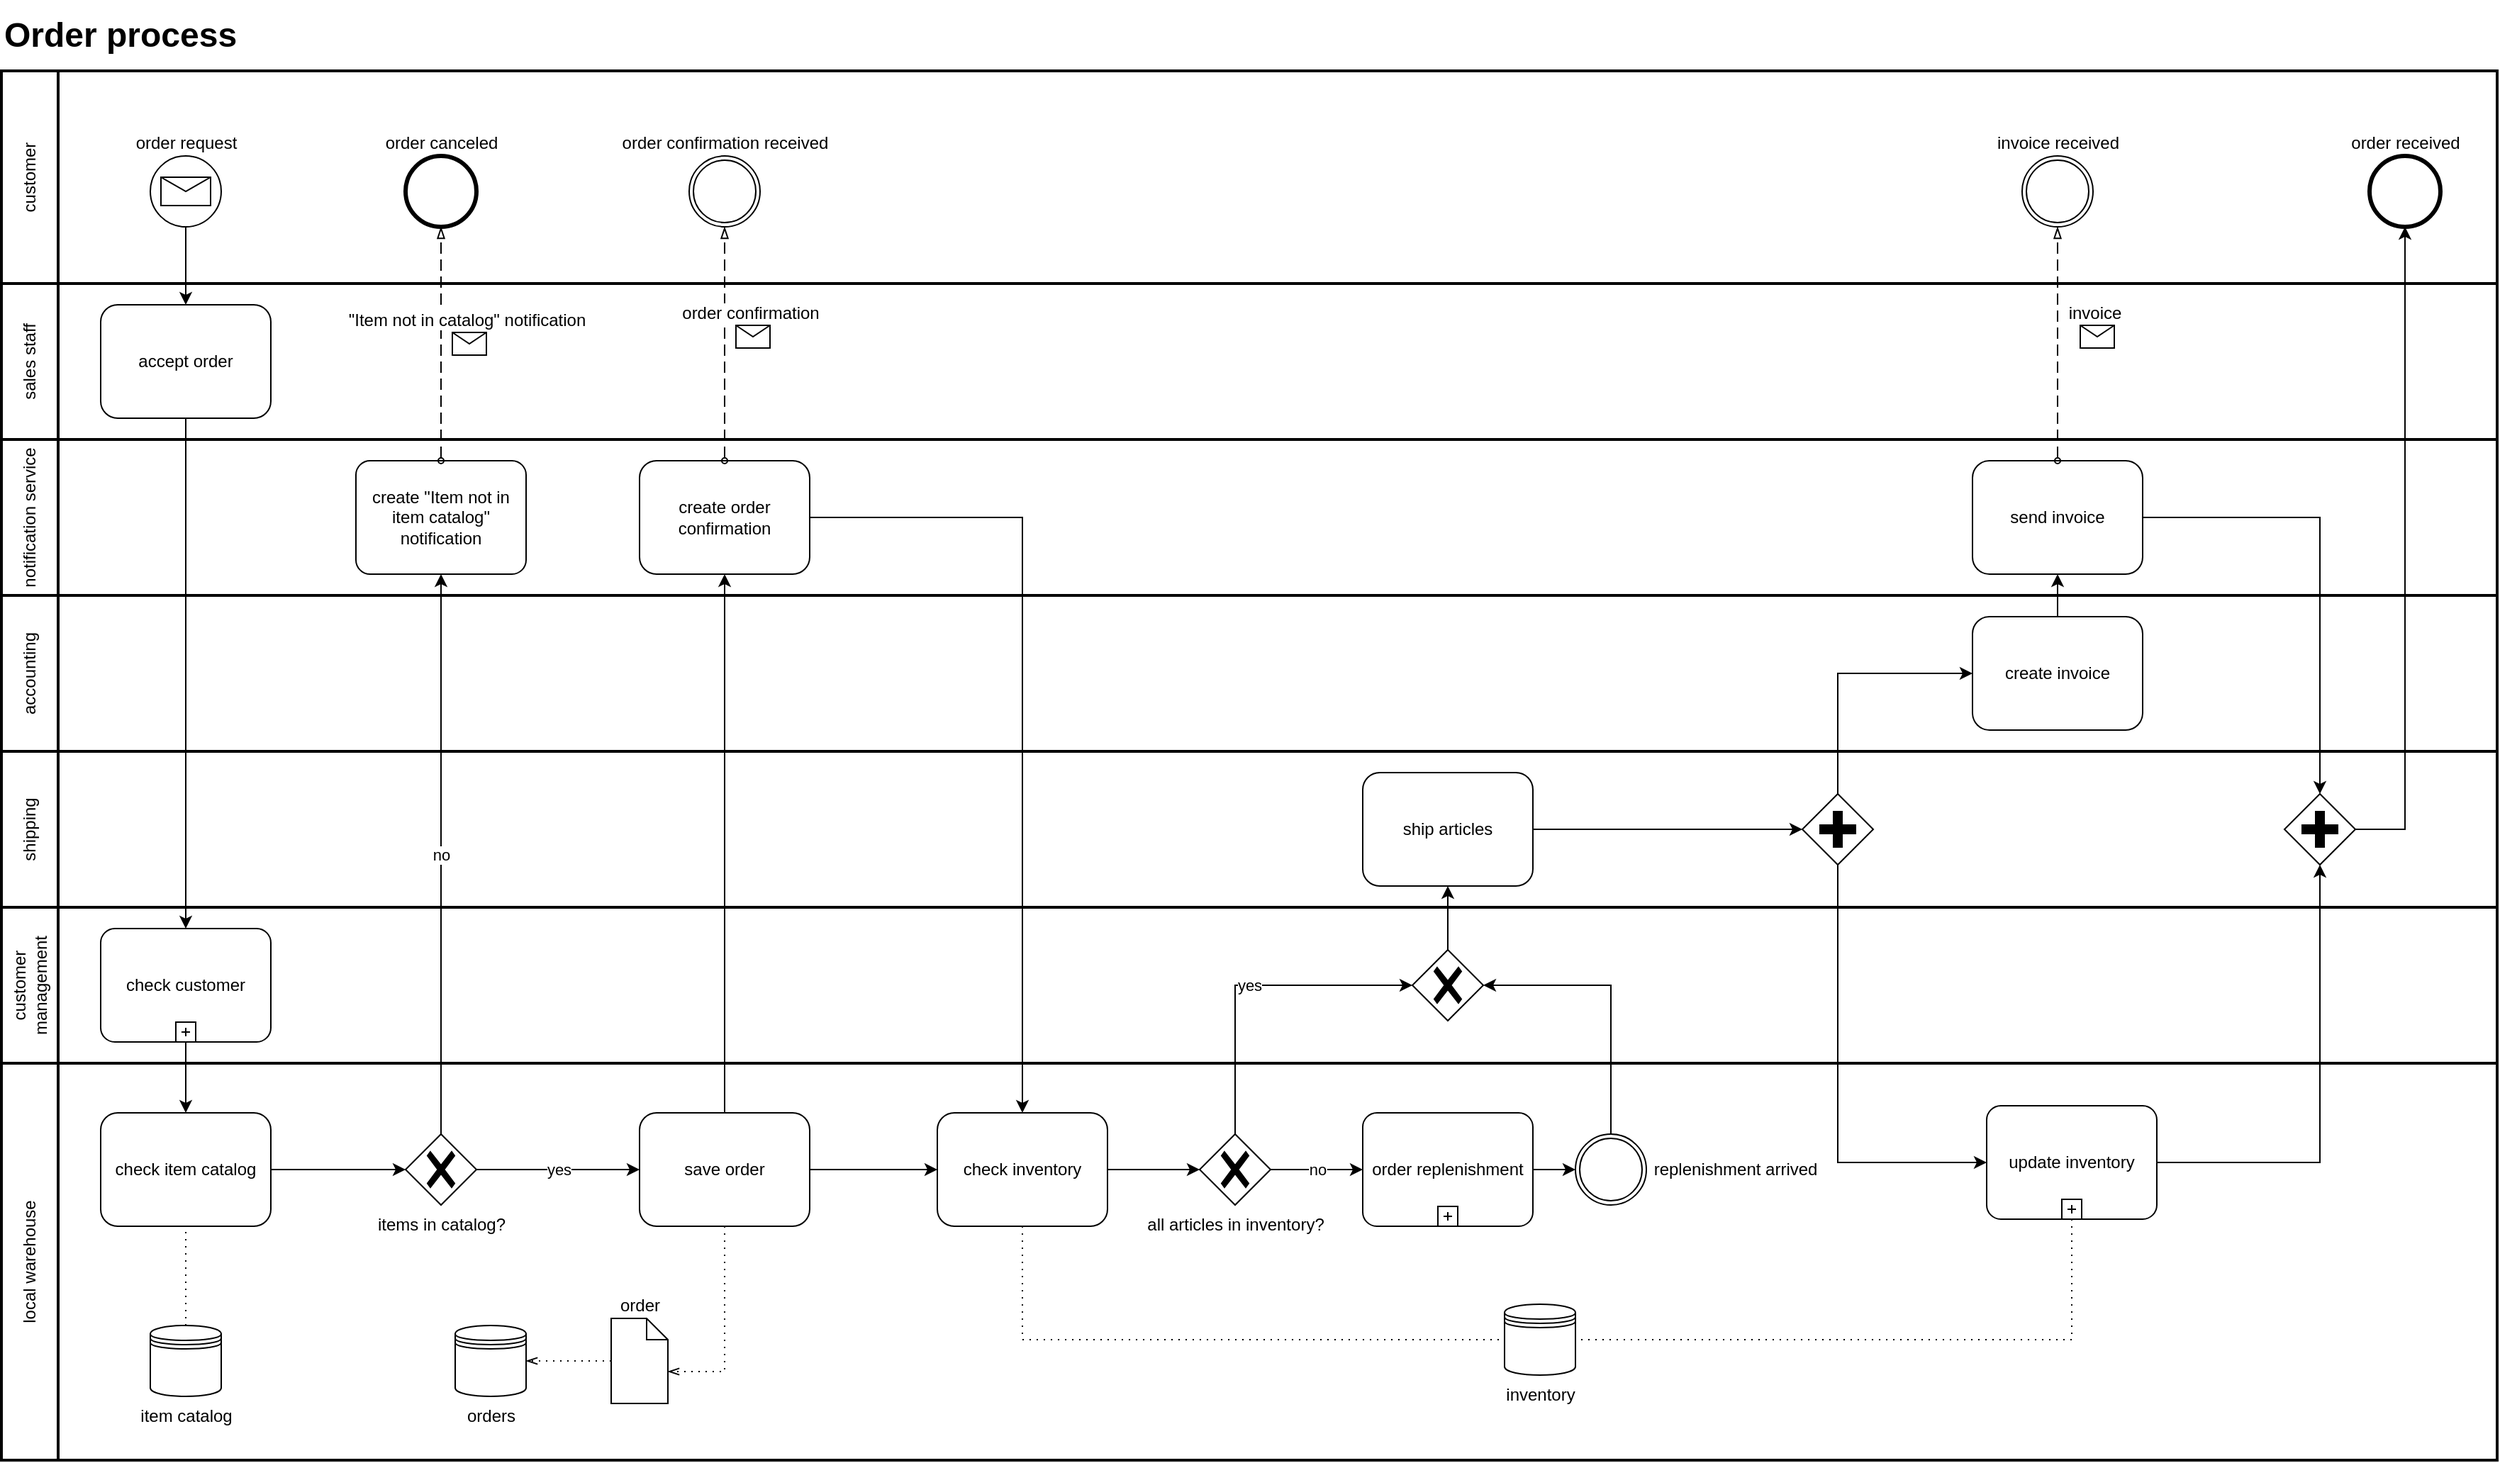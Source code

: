 <mxfile version="23.1.5" type="device">
  <diagram name="Page-1" id="hzpra2lofDzAdFRERjlR">
    <mxGraphModel dx="1750" dy="1035" grid="1" gridSize="10" guides="1" tooltips="1" connect="1" arrows="1" fold="1" page="1" pageScale="1" pageWidth="827" pageHeight="1169" math="0" shadow="0">
      <root>
        <mxCell id="0" />
        <mxCell id="1" parent="0" />
        <mxCell id="yxxhoaD4eO6ZaPYa3Uak-7" value="customer management" style="swimlane;html=1;startSize=40;fontStyle=0;collapsible=0;horizontal=0;swimlaneLine=1;swimlaneFillColor=#ffffff;strokeWidth=2;whiteSpace=wrap;" parent="1" vertex="1">
          <mxGeometry x="30" y="760" width="1760" height="110" as="geometry" />
        </mxCell>
        <mxCell id="qseJRWOYaKlsRWUmHyyh-20" value="check customer" style="points=[[0.25,0,0],[0.5,0,0],[0.75,0,0],[1,0.25,0],[1,0.5,0],[1,0.75,0],[0.75,1,0],[0.5,1,0],[0.25,1,0],[0,0.75,0],[0,0.5,0],[0,0.25,0]];shape=mxgraph.bpmn.task;whiteSpace=wrap;rectStyle=rounded;size=10;html=1;container=1;expand=0;collapsible=0;taskMarker=abstract;isLoopSub=1;" parent="yxxhoaD4eO6ZaPYa3Uak-7" vertex="1">
          <mxGeometry x="70" y="15" width="120" height="80" as="geometry" />
        </mxCell>
        <mxCell id="qseJRWOYaKlsRWUmHyyh-23" value="" style="points=[[0.25,0.25,0],[0.5,0,0],[0.75,0.25,0],[1,0.5,0],[0.75,0.75,0],[0.5,1,0],[0.25,0.75,0],[0,0.5,0]];shape=mxgraph.bpmn.gateway2;html=1;verticalLabelPosition=top;labelBackgroundColor=#ffffff;verticalAlign=bottom;align=center;perimeter=rhombusPerimeter;outlineConnect=0;outline=none;symbol=none;gwType=exclusive;labelPosition=center;" parent="yxxhoaD4eO6ZaPYa3Uak-7" vertex="1">
          <mxGeometry x="995" y="30" width="50" height="50" as="geometry" />
        </mxCell>
        <mxCell id="yxxhoaD4eO6ZaPYa3Uak-5" value="shipping" style="swimlane;html=1;startSize=40;fontStyle=0;collapsible=0;horizontal=0;swimlaneLine=1;swimlaneFillColor=#ffffff;strokeWidth=2;whiteSpace=wrap;" parent="1" vertex="1">
          <mxGeometry x="30" y="650" width="1760" height="110" as="geometry" />
        </mxCell>
        <mxCell id="qseJRWOYaKlsRWUmHyyh-18" value="ship articles" style="html=1;whiteSpace=wrap;rounded=1;" parent="yxxhoaD4eO6ZaPYa3Uak-5" vertex="1">
          <mxGeometry x="960" y="15" width="120" height="80" as="geometry" />
        </mxCell>
        <mxCell id="qseJRWOYaKlsRWUmHyyh-31" value="" style="points=[[0.25,0.25,0],[0.5,0,0],[0.75,0.25,0],[1,0.5,0],[0.75,0.75,0],[0.5,1,0],[0.25,0.75,0],[0,0.5,0]];shape=mxgraph.bpmn.gateway2;html=1;verticalLabelPosition=bottom;labelBackgroundColor=#ffffff;verticalAlign=top;align=center;perimeter=rhombusPerimeter;outlineConnect=0;outline=none;symbol=none;gwType=parallel;" parent="yxxhoaD4eO6ZaPYa3Uak-5" vertex="1">
          <mxGeometry x="1270" y="30" width="50" height="50" as="geometry" />
        </mxCell>
        <mxCell id="qseJRWOYaKlsRWUmHyyh-17" value="" style="edgeStyle=orthogonalEdgeStyle;rounded=0;orthogonalLoop=1;jettySize=auto;html=1;entryX=0;entryY=0.5;entryDx=0;entryDy=0;entryPerimeter=0;" parent="yxxhoaD4eO6ZaPYa3Uak-5" source="qseJRWOYaKlsRWUmHyyh-18" target="qseJRWOYaKlsRWUmHyyh-31" edge="1">
          <mxGeometry relative="1" as="geometry" />
        </mxCell>
        <mxCell id="qseJRWOYaKlsRWUmHyyh-41" value="" style="points=[[0.25,0.25,0],[0.5,0,0],[0.75,0.25,0],[1,0.5,0],[0.75,0.75,0],[0.5,1,0],[0.25,0.75,0],[0,0.5,0]];shape=mxgraph.bpmn.gateway2;html=1;verticalLabelPosition=bottom;labelBackgroundColor=#ffffff;verticalAlign=top;align=center;perimeter=rhombusPerimeter;outlineConnect=0;outline=none;symbol=none;gwType=parallel;" parent="yxxhoaD4eO6ZaPYa3Uak-5" vertex="1">
          <mxGeometry x="1610" y="30" width="50" height="50" as="geometry" />
        </mxCell>
        <mxCell id="yxxhoaD4eO6ZaPYa3Uak-2" value="accounting" style="swimlane;html=1;startSize=40;fontStyle=0;collapsible=0;horizontal=0;swimlaneLine=1;swimlaneFillColor=#ffffff;strokeWidth=2;whiteSpace=wrap;" parent="1" vertex="1">
          <mxGeometry x="30" y="540" width="1760" height="110" as="geometry" />
        </mxCell>
        <mxCell id="qseJRWOYaKlsRWUmHyyh-34" value="create invoice" style="html=1;whiteSpace=wrap;rounded=1;" parent="yxxhoaD4eO6ZaPYa3Uak-2" vertex="1">
          <mxGeometry x="1390" y="15" width="120" height="80" as="geometry" />
        </mxCell>
        <mxCell id="yxxhoaD4eO6ZaPYa3Uak-1" value="notification service" style="swimlane;html=1;startSize=40;fontStyle=0;collapsible=0;horizontal=0;swimlaneLine=1;swimlaneFillColor=#ffffff;strokeWidth=2;whiteSpace=wrap;" parent="1" vertex="1">
          <mxGeometry x="30" y="430" width="1760" height="110" as="geometry" />
        </mxCell>
        <mxCell id="qseJRWOYaKlsRWUmHyyh-61" value="create &quot;Item not in item catalog&quot; notification" style="points=[[0.25,0,0],[0.5,0,0],[0.75,0,0],[1,0.25,0],[1,0.5,0],[1,0.75,0],[0.75,1,0],[0.5,1,0],[0.25,1,0],[0,0.75,0],[0,0.5,0],[0,0.25,0]];shape=mxgraph.bpmn.task;whiteSpace=wrap;rectStyle=rounded;size=10;html=1;container=1;expand=0;collapsible=0;taskMarker=abstract;" parent="yxxhoaD4eO6ZaPYa3Uak-1" vertex="1">
          <mxGeometry x="250" y="15" width="120" height="80" as="geometry" />
        </mxCell>
        <mxCell id="qseJRWOYaKlsRWUmHyyh-46" value="create order confirmation" style="shape=ext;rounded=1;html=1;whiteSpace=wrap;" parent="yxxhoaD4eO6ZaPYa3Uak-1" vertex="1">
          <mxGeometry x="450" y="15" width="120" height="80" as="geometry" />
        </mxCell>
        <mxCell id="yxxhoaD4eO6ZaPYa3Uak-3" value="send invoice" style="html=1;whiteSpace=wrap;rounded=1;" parent="yxxhoaD4eO6ZaPYa3Uak-1" vertex="1">
          <mxGeometry x="1390" y="15" width="120" height="80" as="geometry" />
        </mxCell>
        <mxCell id="qseJRWOYaKlsRWUmHyyh-8" value="local warehouse" style="swimlane;html=1;startSize=40;fontStyle=0;collapsible=0;horizontal=0;swimlaneLine=1;swimlaneFillColor=#ffffff;strokeWidth=2;whiteSpace=wrap;" parent="1" vertex="1">
          <mxGeometry x="30" y="870" width="1760" height="280" as="geometry" />
        </mxCell>
        <mxCell id="yxxhoaD4eO6ZaPYa3Uak-17" value="" style="edgeStyle=orthogonalEdgeStyle;rounded=0;orthogonalLoop=1;jettySize=auto;html=1;" parent="qseJRWOYaKlsRWUmHyyh-8" source="qseJRWOYaKlsRWUmHyyh-10" target="qseJRWOYaKlsRWUmHyyh-12" edge="1">
          <mxGeometry relative="1" as="geometry" />
        </mxCell>
        <mxCell id="qseJRWOYaKlsRWUmHyyh-10" value="save order" style="shape=ext;rounded=1;html=1;whiteSpace=wrap;" parent="qseJRWOYaKlsRWUmHyyh-8" vertex="1">
          <mxGeometry x="450" y="35" width="120" height="80" as="geometry" />
        </mxCell>
        <mxCell id="qseJRWOYaKlsRWUmHyyh-11" value="" style="edgeStyle=orthogonalEdgeStyle;rounded=0;orthogonalLoop=1;jettySize=auto;html=1;" parent="qseJRWOYaKlsRWUmHyyh-8" source="qseJRWOYaKlsRWUmHyyh-12" target="qseJRWOYaKlsRWUmHyyh-21" edge="1">
          <mxGeometry relative="1" as="geometry" />
        </mxCell>
        <mxCell id="qseJRWOYaKlsRWUmHyyh-12" value="check inventory" style="shape=ext;rounded=1;html=1;whiteSpace=wrap;" parent="qseJRWOYaKlsRWUmHyyh-8" vertex="1">
          <mxGeometry x="660" y="35" width="120" height="80" as="geometry" />
        </mxCell>
        <mxCell id="yxxhoaD4eO6ZaPYa3Uak-12" value="" style="edgeStyle=orthogonalEdgeStyle;rounded=0;orthogonalLoop=1;jettySize=auto;html=1;" parent="qseJRWOYaKlsRWUmHyyh-8" source="qseJRWOYaKlsRWUmHyyh-14" target="qseJRWOYaKlsRWUmHyyh-16" edge="1">
          <mxGeometry relative="1" as="geometry" />
        </mxCell>
        <mxCell id="qseJRWOYaKlsRWUmHyyh-14" value="check item catalog" style="shape=ext;rounded=1;html=1;whiteSpace=wrap;" parent="qseJRWOYaKlsRWUmHyyh-8" vertex="1">
          <mxGeometry x="70" y="35" width="120" height="80" as="geometry" />
        </mxCell>
        <mxCell id="qseJRWOYaKlsRWUmHyyh-15" value="item catalog" style="shape=datastore;html=1;labelPosition=center;verticalLabelPosition=bottom;align=center;verticalAlign=top;" parent="qseJRWOYaKlsRWUmHyyh-8" vertex="1">
          <mxGeometry x="105" y="185" width="50" height="50" as="geometry" />
        </mxCell>
        <mxCell id="yxxhoaD4eO6ZaPYa3Uak-14" value="yes" style="edgeStyle=orthogonalEdgeStyle;rounded=0;orthogonalLoop=1;jettySize=auto;html=1;" parent="qseJRWOYaKlsRWUmHyyh-8" source="qseJRWOYaKlsRWUmHyyh-16" target="qseJRWOYaKlsRWUmHyyh-10" edge="1">
          <mxGeometry relative="1" as="geometry" />
        </mxCell>
        <mxCell id="qseJRWOYaKlsRWUmHyyh-16" value="items in catalog?" style="points=[[0.25,0.25,0],[0.5,0,0],[0.75,0.25,0],[1,0.5,0],[0.75,0.75,0],[0.5,1,0],[0.25,0.75,0],[0,0.5,0]];shape=mxgraph.bpmn.gateway2;html=1;verticalLabelPosition=bottom;labelBackgroundColor=#ffffff;verticalAlign=top;align=center;perimeter=rhombusPerimeter;outlineConnect=0;outline=none;symbol=none;gwType=exclusive;labelPosition=center;" parent="qseJRWOYaKlsRWUmHyyh-8" vertex="1">
          <mxGeometry x="285" y="50" width="50" height="50" as="geometry" />
        </mxCell>
        <mxCell id="qseJRWOYaKlsRWUmHyyh-21" value="all articles in inventory?" style="points=[[0.25,0.25,0],[0.5,0,0],[0.75,0.25,0],[1,0.5,0],[0.75,0.75,0],[0.5,1,0],[0.25,0.75,0],[0,0.5,0]];shape=mxgraph.bpmn.gateway2;html=1;verticalLabelPosition=bottom;labelBackgroundColor=#ffffff;verticalAlign=top;align=center;perimeter=rhombusPerimeter;outlineConnect=0;outline=none;symbol=none;gwType=exclusive;labelPosition=center;" parent="qseJRWOYaKlsRWUmHyyh-8" vertex="1">
          <mxGeometry x="845" y="50" width="50" height="50" as="geometry" />
        </mxCell>
        <mxCell id="qseJRWOYaKlsRWUmHyyh-25" value="order replenishment" style="points=[[0.25,0,0],[0.5,0,0],[0.75,0,0],[1,0.25,0],[1,0.5,0],[1,0.75,0],[0.75,1,0],[0.5,1,0],[0.25,1,0],[0,0.75,0],[0,0.5,0],[0,0.25,0]];shape=mxgraph.bpmn.task;whiteSpace=wrap;rectStyle=rounded;size=10;html=1;container=1;expand=0;collapsible=0;taskMarker=abstract;isLoopSub=1;" parent="qseJRWOYaKlsRWUmHyyh-8" vertex="1">
          <mxGeometry x="960" y="35" width="120" height="80" as="geometry" />
        </mxCell>
        <mxCell id="qseJRWOYaKlsRWUmHyyh-26" value="no" style="edgeStyle=orthogonalEdgeStyle;rounded=0;html=1;jettySize=auto;orthogonalLoop=1;entryX=0;entryY=0.5;entryDx=0;entryDy=0;entryPerimeter=0;exitX=1;exitY=0.5;exitDx=0;exitDy=0;exitPerimeter=0;" parent="qseJRWOYaKlsRWUmHyyh-8" source="qseJRWOYaKlsRWUmHyyh-21" target="qseJRWOYaKlsRWUmHyyh-25" edge="1">
          <mxGeometry relative="1" as="geometry">
            <mxPoint x="880" y="100" as="sourcePoint" />
            <mxPoint x="415" y="520.0" as="targetPoint" />
            <Array as="points" />
          </mxGeometry>
        </mxCell>
        <mxCell id="qseJRWOYaKlsRWUmHyyh-28" value="&amp;nbsp;replenishment arrived" style="points=[[0.145,0.145,0],[0.5,0,0],[0.855,0.145,0],[1,0.5,0],[0.855,0.855,0],[0.5,1,0],[0.145,0.855,0],[0,0.5,0]];shape=mxgraph.bpmn.event;html=1;verticalLabelPosition=middle;labelBackgroundColor=#ffffff;verticalAlign=middle;align=left;perimeter=ellipsePerimeter;outlineConnect=0;aspect=fixed;outline=throwing;symbol=general;labelPosition=right;" parent="qseJRWOYaKlsRWUmHyyh-8" vertex="1">
          <mxGeometry x="1110" y="50" width="50" height="50" as="geometry" />
        </mxCell>
        <mxCell id="qseJRWOYaKlsRWUmHyyh-29" style="edgeStyle=orthogonalEdgeStyle;rounded=0;html=1;jettySize=auto;orthogonalLoop=1;exitX=1;exitY=0.5;exitDx=0;exitDy=0;exitPerimeter=0;entryX=0;entryY=0.5;entryDx=0;entryDy=0;entryPerimeter=0;" parent="qseJRWOYaKlsRWUmHyyh-8" source="qseJRWOYaKlsRWUmHyyh-25" target="qseJRWOYaKlsRWUmHyyh-28" edge="1">
          <mxGeometry relative="1" as="geometry">
            <mxPoint x="550" y="680" as="sourcePoint" />
            <mxPoint x="595" y="865" as="targetPoint" />
          </mxGeometry>
        </mxCell>
        <mxCell id="qseJRWOYaKlsRWUmHyyh-35" value="update inventory" style="points=[[0.25,0,0],[0.5,0,0],[0.75,0,0],[1,0.25,0],[1,0.5,0],[1,0.75,0],[0.75,1,0],[0.5,1,0],[0.25,1,0],[0,0.75,0],[0,0.5,0],[0,0.25,0]];shape=mxgraph.bpmn.task;whiteSpace=wrap;rectStyle=rounded;size=10;html=1;container=1;expand=0;collapsible=0;taskMarker=abstract;isLoopSub=1;" parent="qseJRWOYaKlsRWUmHyyh-8" vertex="1">
          <mxGeometry x="1400" y="30" width="120" height="80" as="geometry" />
        </mxCell>
        <mxCell id="qseJRWOYaKlsRWUmHyyh-36" value="orders" style="shape=datastore;html=1;labelPosition=center;verticalLabelPosition=bottom;align=center;verticalAlign=top;" parent="qseJRWOYaKlsRWUmHyyh-8" vertex="1">
          <mxGeometry x="320" y="185" width="50" height="50" as="geometry" />
        </mxCell>
        <mxCell id="qseJRWOYaKlsRWUmHyyh-37" value="order" style="shape=mxgraph.bpmn.data;labelPosition=center;verticalLabelPosition=top;align=center;verticalAlign=bottom;size=15;html=1;" parent="qseJRWOYaKlsRWUmHyyh-8" vertex="1">
          <mxGeometry x="430" y="180" width="40" height="60" as="geometry" />
        </mxCell>
        <mxCell id="qseJRWOYaKlsRWUmHyyh-49" value="" style="edgeStyle=elbowEdgeStyle;fontSize=12;html=1;endFill=0;startFill=0;endSize=6;startSize=6;dashed=1;dashPattern=1 4;endArrow=none;startArrow=none;rounded=0;exitX=0.5;exitY=0;exitDx=0;exitDy=0;entryX=0.5;entryY=1;entryDx=0;entryDy=0;" parent="qseJRWOYaKlsRWUmHyyh-8" source="qseJRWOYaKlsRWUmHyyh-15" target="qseJRWOYaKlsRWUmHyyh-14" edge="1">
          <mxGeometry width="160" relative="1" as="geometry">
            <mxPoint x="260" y="-30" as="sourcePoint" />
            <mxPoint x="150" y="-130" as="targetPoint" />
          </mxGeometry>
        </mxCell>
        <mxCell id="qseJRWOYaKlsRWUmHyyh-66" value="inventory" style="shape=datastore;html=1;labelPosition=center;verticalLabelPosition=bottom;align=center;verticalAlign=top;" parent="qseJRWOYaKlsRWUmHyyh-8" vertex="1">
          <mxGeometry x="1060" y="170" width="50" height="50" as="geometry" />
        </mxCell>
        <mxCell id="qseJRWOYaKlsRWUmHyyh-71" value="" style="edgeStyle=elbowEdgeStyle;fontSize=12;html=1;endFill=0;startFill=0;endSize=6;startSize=6;dashed=1;dashPattern=1 4;endArrow=none;startArrow=none;rounded=0;entryX=0;entryY=0.5;entryDx=0;entryDy=0;exitX=0.5;exitY=1;exitDx=0;exitDy=0;labelPosition=left;verticalLabelPosition=middle;align=right;verticalAlign=middle;" parent="qseJRWOYaKlsRWUmHyyh-8" source="qseJRWOYaKlsRWUmHyyh-12" target="qseJRWOYaKlsRWUmHyyh-66" edge="1">
          <mxGeometry width="160" relative="1" as="geometry">
            <mxPoint x="760" y="110" as="sourcePoint" />
            <mxPoint x="950" y="80" as="targetPoint" />
            <Array as="points">
              <mxPoint x="720" y="170" />
            </Array>
          </mxGeometry>
        </mxCell>
        <mxCell id="qseJRWOYaKlsRWUmHyyh-72" value="" style="edgeStyle=elbowEdgeStyle;fontSize=12;html=1;endFill=0;startFill=0;endSize=6;startSize=6;dashed=1;dashPattern=1 4;endArrow=none;startArrow=none;rounded=0;exitX=0.5;exitY=1;exitDx=0;exitDy=0;exitPerimeter=0;entryX=1;entryY=0.5;entryDx=0;entryDy=0;" parent="qseJRWOYaKlsRWUmHyyh-8" source="qseJRWOYaKlsRWUmHyyh-35" target="qseJRWOYaKlsRWUmHyyh-66" edge="1">
          <mxGeometry width="160" relative="1" as="geometry">
            <mxPoint x="890" y="80" as="sourcePoint" />
            <mxPoint x="1170" y="80" as="targetPoint" />
            <Array as="points">
              <mxPoint x="1460" y="160" />
            </Array>
          </mxGeometry>
        </mxCell>
        <mxCell id="yxxhoaD4eO6ZaPYa3Uak-15" value="" style="edgeStyle=elbowEdgeStyle;fontSize=12;html=1;endFill=0;startFill=0;endSize=6;startSize=6;dashed=1;dashPattern=1 4;endArrow=openThin;startArrow=none;rounded=0;exitX=0.5;exitY=1;exitDx=0;exitDy=0;entryX=0;entryY=0;entryDx=40;entryDy=37.5;entryPerimeter=0;" parent="qseJRWOYaKlsRWUmHyyh-8" source="qseJRWOYaKlsRWUmHyyh-10" target="qseJRWOYaKlsRWUmHyyh-37" edge="1">
          <mxGeometry width="160" relative="1" as="geometry">
            <mxPoint x="530" y="170" as="sourcePoint" />
            <mxPoint x="690" y="170" as="targetPoint" />
            <Array as="points">
              <mxPoint x="510" y="170" />
            </Array>
          </mxGeometry>
        </mxCell>
        <mxCell id="yxxhoaD4eO6ZaPYa3Uak-16" value="" style="edgeStyle=elbowEdgeStyle;fontSize=12;html=1;endFill=0;startFill=0;endSize=6;startSize=6;dashed=1;dashPattern=1 4;endArrow=openThin;startArrow=none;rounded=0;exitX=0;exitY=0.5;exitDx=0;exitDy=0;exitPerimeter=0;entryX=1;entryY=0.5;entryDx=0;entryDy=0;" parent="qseJRWOYaKlsRWUmHyyh-8" source="qseJRWOYaKlsRWUmHyyh-37" target="qseJRWOYaKlsRWUmHyyh-36" edge="1">
          <mxGeometry width="160" relative="1" as="geometry">
            <mxPoint x="170" y="220" as="sourcePoint" />
            <mxPoint x="370" y="240" as="targetPoint" />
          </mxGeometry>
        </mxCell>
        <mxCell id="qseJRWOYaKlsRWUmHyyh-1" value="sales staff" style="swimlane;html=1;startSize=40;fontStyle=0;collapsible=0;horizontal=0;swimlaneLine=1;swimlaneFillColor=#ffffff;strokeWidth=2;whiteSpace=wrap;" parent="1" vertex="1">
          <mxGeometry x="30" y="320" width="1760" height="110" as="geometry" />
        </mxCell>
        <mxCell id="qseJRWOYaKlsRWUmHyyh-2" value="accept order" style="shape=ext;rounded=1;html=1;whiteSpace=wrap;" parent="qseJRWOYaKlsRWUmHyyh-1" vertex="1">
          <mxGeometry x="70" y="15" width="120" height="80" as="geometry" />
        </mxCell>
        <mxCell id="qseJRWOYaKlsRWUmHyyh-3" value="customer" style="swimlane;html=1;startSize=40;fontStyle=0;collapsible=0;horizontal=0;swimlaneLine=1;swimlaneFillColor=#ffffff;strokeWidth=2;whiteSpace=wrap;" parent="1" vertex="1">
          <mxGeometry x="30" y="170" width="1760" height="150" as="geometry" />
        </mxCell>
        <mxCell id="qseJRWOYaKlsRWUmHyyh-4" value="order request" style="points=[[0.145,0.145,0],[0.5,0,0],[0.855,0.145,0],[1,0.5,0],[0.855,0.855,0],[0.5,1,0],[0.145,0.855,0],[0,0.5,0]];shape=mxgraph.bpmn.event;html=1;verticalLabelPosition=top;labelBackgroundColor=#ffffff;verticalAlign=bottom;align=center;perimeter=ellipsePerimeter;outlineConnect=0;aspect=fixed;outline=standard;symbol=message;labelPosition=center;" parent="qseJRWOYaKlsRWUmHyyh-3" vertex="1">
          <mxGeometry x="105" y="60" width="50" height="50" as="geometry" />
        </mxCell>
        <mxCell id="qseJRWOYaKlsRWUmHyyh-5" value="order confirmation received" style="points=[[0.145,0.145,0],[0.5,0,0],[0.855,0.145,0],[1,0.5,0],[0.855,0.855,0],[0.5,1,0],[0.145,0.855,0],[0,0.5,0]];shape=mxgraph.bpmn.event;html=1;verticalLabelPosition=top;labelBackgroundColor=#ffffff;verticalAlign=bottom;align=center;perimeter=ellipsePerimeter;outlineConnect=0;aspect=fixed;outline=throwing;symbol=general;labelPosition=center;" parent="qseJRWOYaKlsRWUmHyyh-3" vertex="1">
          <mxGeometry x="485" y="60" width="50" height="50" as="geometry" />
        </mxCell>
        <mxCell id="qseJRWOYaKlsRWUmHyyh-6" value="invoice received" style="points=[[0.145,0.145,0],[0.5,0,0],[0.855,0.145,0],[1,0.5,0],[0.855,0.855,0],[0.5,1,0],[0.145,0.855,0],[0,0.5,0]];shape=mxgraph.bpmn.event;html=1;verticalLabelPosition=top;labelBackgroundColor=#ffffff;verticalAlign=bottom;align=center;perimeter=ellipsePerimeter;outlineConnect=0;aspect=fixed;outline=throwing;symbol=general;labelPosition=center;" parent="qseJRWOYaKlsRWUmHyyh-3" vertex="1">
          <mxGeometry x="1425" y="60" width="50" height="50" as="geometry" />
        </mxCell>
        <mxCell id="qseJRWOYaKlsRWUmHyyh-7" value="order received" style="points=[[0.145,0.145,0],[0.5,0,0],[0.855,0.145,0],[1,0.5,0],[0.855,0.855,0],[0.5,1,0],[0.145,0.855,0],[0,0.5,0]];shape=mxgraph.bpmn.event;html=1;verticalLabelPosition=top;labelBackgroundColor=#ffffff;verticalAlign=bottom;align=center;perimeter=ellipsePerimeter;outlineConnect=0;aspect=fixed;outline=end;symbol=terminate2;labelPosition=center;" parent="qseJRWOYaKlsRWUmHyyh-3" vertex="1">
          <mxGeometry x="1670" y="60" width="50" height="50" as="geometry" />
        </mxCell>
        <mxCell id="qseJRWOYaKlsRWUmHyyh-63" value="order canceled" style="points=[[0.145,0.145,0],[0.5,0,0],[0.855,0.145,0],[1,0.5,0],[0.855,0.855,0],[0.5,1,0],[0.145,0.855,0],[0,0.5,0]];shape=mxgraph.bpmn.event;html=1;verticalLabelPosition=top;labelBackgroundColor=#ffffff;verticalAlign=bottom;align=center;perimeter=ellipsePerimeter;outlineConnect=0;aspect=fixed;outline=end;symbol=terminate2;labelPosition=center;" parent="qseJRWOYaKlsRWUmHyyh-3" vertex="1">
          <mxGeometry x="285" y="60" width="50" height="50" as="geometry" />
        </mxCell>
        <mxCell id="qseJRWOYaKlsRWUmHyyh-50" style="edgeStyle=orthogonalEdgeStyle;rounded=0;orthogonalLoop=1;jettySize=auto;html=1;exitX=0.5;exitY=1;exitDx=0;exitDy=0;exitPerimeter=0;entryX=0.5;entryY=0;entryDx=0;entryDy=0;" parent="1" source="qseJRWOYaKlsRWUmHyyh-4" target="qseJRWOYaKlsRWUmHyyh-2" edge="1">
          <mxGeometry relative="1" as="geometry" />
        </mxCell>
        <mxCell id="qseJRWOYaKlsRWUmHyyh-54" value="" style="endArrow=blockThin;html=1;labelPosition=center;verticalLabelPosition=top;align=center;verticalAlign=bottom;dashed=1;dashPattern=8 4;endFill=0;startArrow=oval;startFill=0;endSize=6;startSize=4;rounded=0;entryX=0.5;entryY=1;entryDx=0;entryDy=0;entryPerimeter=0;exitX=0.5;exitY=0;exitDx=0;exitDy=0;" parent="1" source="yxxhoaD4eO6ZaPYa3Uak-3" target="qseJRWOYaKlsRWUmHyyh-6" edge="1">
          <mxGeometry x="0.429" y="-10" relative="1" as="geometry">
            <mxPoint x="1480" y="550" as="sourcePoint" />
            <mxPoint x="1190" y="570" as="targetPoint" />
            <mxPoint as="offset" />
          </mxGeometry>
        </mxCell>
        <mxCell id="qseJRWOYaKlsRWUmHyyh-55" value="invoice" style="shape=message;html=1;outlineConnect=0;labelPosition=center;verticalLabelPosition=top;align=center;verticalAlign=bottom;spacingRight=5;labelBackgroundColor=#ffffff;" parent="qseJRWOYaKlsRWUmHyyh-54" vertex="1">
          <mxGeometry width="24" height="16" relative="1" as="geometry">
            <mxPoint x="16" y="-13" as="offset" />
          </mxGeometry>
        </mxCell>
        <mxCell id="qseJRWOYaKlsRWUmHyyh-56" style="edgeStyle=orthogonalEdgeStyle;rounded=0;orthogonalLoop=1;jettySize=auto;html=1;exitX=1;exitY=0.5;exitDx=0;exitDy=0;exitPerimeter=0;entryX=0.5;entryY=1;entryDx=0;entryDy=0;entryPerimeter=0;" parent="1" source="qseJRWOYaKlsRWUmHyyh-41" target="qseJRWOYaKlsRWUmHyyh-7" edge="1">
          <mxGeometry relative="1" as="geometry" />
        </mxCell>
        <mxCell id="qseJRWOYaKlsRWUmHyyh-58" value="Order process" style="text;html=1;align=left;verticalAlign=middle;whiteSpace=wrap;rounded=0;fontSize=24;fontStyle=1" parent="1" vertex="1">
          <mxGeometry x="30" y="120" width="200" height="50" as="geometry" />
        </mxCell>
        <mxCell id="qseJRWOYaKlsRWUmHyyh-73" value="" style="endArrow=blockThin;html=1;labelPosition=left;verticalLabelPosition=middle;align=right;verticalAlign=middle;dashed=1;dashPattern=8 4;endFill=0;startArrow=oval;startFill=0;endSize=6;startSize=4;rounded=0;entryX=0.5;entryY=1;entryDx=0;entryDy=0;entryPerimeter=0;exitX=0.5;exitY=0;exitDx=0;exitDy=0;exitPerimeter=0;" parent="1" source="qseJRWOYaKlsRWUmHyyh-61" target="qseJRWOYaKlsRWUmHyyh-63" edge="1">
          <mxGeometry relative="1" as="geometry">
            <mxPoint x="425" y="510" as="sourcePoint" />
            <mxPoint x="423" y="310" as="targetPoint" />
          </mxGeometry>
        </mxCell>
        <mxCell id="qseJRWOYaKlsRWUmHyyh-74" value="&quot;Item not in catalog&quot; notification" style="shape=message;html=1;outlineConnect=0;labelPosition=center;verticalLabelPosition=top;align=center;verticalAlign=bottom;spacingRight=5;labelBackgroundColor=#ffffff;" parent="qseJRWOYaKlsRWUmHyyh-73" vertex="1">
          <mxGeometry width="24" height="16" relative="1" as="geometry">
            <mxPoint x="8" y="-8" as="offset" />
          </mxGeometry>
        </mxCell>
        <mxCell id="qseJRWOYaKlsRWUmHyyh-9" value="" style="edgeStyle=orthogonalEdgeStyle;rounded=0;orthogonalLoop=1;jettySize=auto;html=1;" parent="1" source="qseJRWOYaKlsRWUmHyyh-10" target="qseJRWOYaKlsRWUmHyyh-46" edge="1">
          <mxGeometry relative="1" as="geometry" />
        </mxCell>
        <mxCell id="qseJRWOYaKlsRWUmHyyh-45" value="" style="edgeStyle=orthogonalEdgeStyle;rounded=0;orthogonalLoop=1;jettySize=auto;html=1;exitX=1;exitY=0.5;exitDx=0;exitDy=0;" parent="1" source="qseJRWOYaKlsRWUmHyyh-46" target="qseJRWOYaKlsRWUmHyyh-12" edge="1">
          <mxGeometry relative="1" as="geometry" />
        </mxCell>
        <mxCell id="qseJRWOYaKlsRWUmHyyh-32" value="" style="edgeStyle=orthogonalEdgeStyle;rounded=0;orthogonalLoop=1;jettySize=auto;html=1;exitX=0.5;exitY=0;exitDx=0;exitDy=0;exitPerimeter=0;entryX=0;entryY=0.5;entryDx=0;entryDy=0;" parent="1" source="qseJRWOYaKlsRWUmHyyh-31" target="qseJRWOYaKlsRWUmHyyh-34" edge="1">
          <mxGeometry relative="1" as="geometry">
            <mxPoint x="1480" y="690" as="sourcePoint" />
          </mxGeometry>
        </mxCell>
        <mxCell id="yxxhoaD4eO6ZaPYa3Uak-4" value="" style="edgeStyle=orthogonalEdgeStyle;rounded=0;orthogonalLoop=1;jettySize=auto;html=1;" parent="1" source="qseJRWOYaKlsRWUmHyyh-34" target="yxxhoaD4eO6ZaPYa3Uak-3" edge="1">
          <mxGeometry relative="1" as="geometry" />
        </mxCell>
        <mxCell id="qseJRWOYaKlsRWUmHyyh-22" value="" style="edgeStyle=orthogonalEdgeStyle;rounded=0;orthogonalLoop=1;jettySize=auto;html=1;exitX=0.5;exitY=0;exitDx=0;exitDy=0;exitPerimeter=0;" parent="1" source="qseJRWOYaKlsRWUmHyyh-23" target="qseJRWOYaKlsRWUmHyyh-18" edge="1">
          <mxGeometry relative="1" as="geometry" />
        </mxCell>
        <mxCell id="qseJRWOYaKlsRWUmHyyh-68" style="edgeStyle=orthogonalEdgeStyle;rounded=0;orthogonalLoop=1;jettySize=auto;html=1;exitX=0.5;exitY=1;exitDx=0;exitDy=0;exitPerimeter=0;entryX=0;entryY=0.5;entryDx=0;entryDy=0;entryPerimeter=0;" parent="1" source="qseJRWOYaKlsRWUmHyyh-31" target="qseJRWOYaKlsRWUmHyyh-35" edge="1">
          <mxGeometry relative="1" as="geometry" />
        </mxCell>
        <mxCell id="qseJRWOYaKlsRWUmHyyh-69" style="edgeStyle=orthogonalEdgeStyle;rounded=0;orthogonalLoop=1;jettySize=auto;html=1;exitX=1;exitY=0.5;exitDx=0;exitDy=0;exitPerimeter=0;entryX=0.5;entryY=1;entryDx=0;entryDy=0;entryPerimeter=0;" parent="1" source="qseJRWOYaKlsRWUmHyyh-35" target="qseJRWOYaKlsRWUmHyyh-41" edge="1">
          <mxGeometry relative="1" as="geometry" />
        </mxCell>
        <mxCell id="yxxhoaD4eO6ZaPYa3Uak-6" style="edgeStyle=orthogonalEdgeStyle;rounded=0;orthogonalLoop=1;jettySize=auto;html=1;exitX=1;exitY=0.5;exitDx=0;exitDy=0;entryX=0.5;entryY=0;entryDx=0;entryDy=0;entryPerimeter=0;" parent="1" source="yxxhoaD4eO6ZaPYa3Uak-3" target="qseJRWOYaKlsRWUmHyyh-41" edge="1">
          <mxGeometry relative="1" as="geometry" />
        </mxCell>
        <mxCell id="yxxhoaD4eO6ZaPYa3Uak-10" style="edgeStyle=orthogonalEdgeStyle;rounded=0;orthogonalLoop=1;jettySize=auto;html=1;exitX=0.5;exitY=1;exitDx=0;exitDy=0;entryX=0.5;entryY=0;entryDx=0;entryDy=0;entryPerimeter=0;" parent="1" source="qseJRWOYaKlsRWUmHyyh-2" target="qseJRWOYaKlsRWUmHyyh-20" edge="1">
          <mxGeometry relative="1" as="geometry" />
        </mxCell>
        <mxCell id="yxxhoaD4eO6ZaPYa3Uak-11" style="edgeStyle=orthogonalEdgeStyle;rounded=0;orthogonalLoop=1;jettySize=auto;html=1;exitX=0.5;exitY=1;exitDx=0;exitDy=0;exitPerimeter=0;entryX=0.5;entryY=0;entryDx=0;entryDy=0;" parent="1" source="qseJRWOYaKlsRWUmHyyh-20" target="qseJRWOYaKlsRWUmHyyh-14" edge="1">
          <mxGeometry relative="1" as="geometry" />
        </mxCell>
        <mxCell id="yxxhoaD4eO6ZaPYa3Uak-13" value="no" style="edgeStyle=orthogonalEdgeStyle;rounded=0;orthogonalLoop=1;jettySize=auto;html=1;exitX=0.5;exitY=0;exitDx=0;exitDy=0;exitPerimeter=0;entryX=0.5;entryY=1;entryDx=0;entryDy=0;entryPerimeter=0;" parent="1" source="qseJRWOYaKlsRWUmHyyh-16" target="qseJRWOYaKlsRWUmHyyh-61" edge="1">
          <mxGeometry relative="1" as="geometry" />
        </mxCell>
        <mxCell id="qseJRWOYaKlsRWUmHyyh-52" value="" style="endArrow=blockThin;html=1;labelPosition=center;verticalLabelPosition=top;align=center;verticalAlign=bottom;dashed=1;dashPattern=8 4;endFill=0;startArrow=oval;startFill=0;endSize=6;startSize=4;rounded=0;entryX=0.5;entryY=1;entryDx=0;entryDy=0;entryPerimeter=0;exitX=0.5;exitY=0;exitDx=0;exitDy=0;" parent="1" source="qseJRWOYaKlsRWUmHyyh-46" target="qseJRWOYaKlsRWUmHyyh-5" edge="1">
          <mxGeometry x="0.065" relative="1" as="geometry">
            <mxPoint x="537.5" y="445" as="sourcePoint" />
            <mxPoint x="532.5" y="280" as="targetPoint" />
            <mxPoint as="offset" />
          </mxGeometry>
        </mxCell>
        <mxCell id="qseJRWOYaKlsRWUmHyyh-53" value="order confirmation" style="shape=message;html=1;outlineConnect=0;labelPosition=center;verticalLabelPosition=top;align=center;verticalAlign=bottom;spacingRight=5;labelBackgroundColor=#ffffff;" parent="qseJRWOYaKlsRWUmHyyh-52" vertex="1">
          <mxGeometry width="24" height="16" relative="1" as="geometry">
            <mxPoint x="8" y="-13" as="offset" />
          </mxGeometry>
        </mxCell>
        <mxCell id="qseJRWOYaKlsRWUmHyyh-24" value="yes" style="edgeStyle=orthogonalEdgeStyle;rounded=0;html=1;jettySize=auto;orthogonalLoop=1;exitX=0.5;exitY=0;exitDx=0;exitDy=0;exitPerimeter=0;entryX=0;entryY=0.5;entryDx=0;entryDy=0;entryPerimeter=0;" parent="1" source="qseJRWOYaKlsRWUmHyyh-21" target="qseJRWOYaKlsRWUmHyyh-23" edge="1">
          <mxGeometry relative="1" as="geometry">
            <Array as="points" />
            <mxPoint x="470" y="1180" as="sourcePoint" />
            <mxPoint x="550" y="1250" as="targetPoint" />
          </mxGeometry>
        </mxCell>
        <mxCell id="qseJRWOYaKlsRWUmHyyh-27" value="" style="edgeStyle=orthogonalEdgeStyle;rounded=0;orthogonalLoop=1;jettySize=auto;html=1;exitX=0.5;exitY=0;exitDx=0;exitDy=0;exitPerimeter=0;entryX=1;entryY=0.5;entryDx=0;entryDy=0;entryPerimeter=0;" parent="1" source="qseJRWOYaKlsRWUmHyyh-28" target="qseJRWOYaKlsRWUmHyyh-23" edge="1">
          <mxGeometry relative="1" as="geometry" />
        </mxCell>
      </root>
    </mxGraphModel>
  </diagram>
</mxfile>
